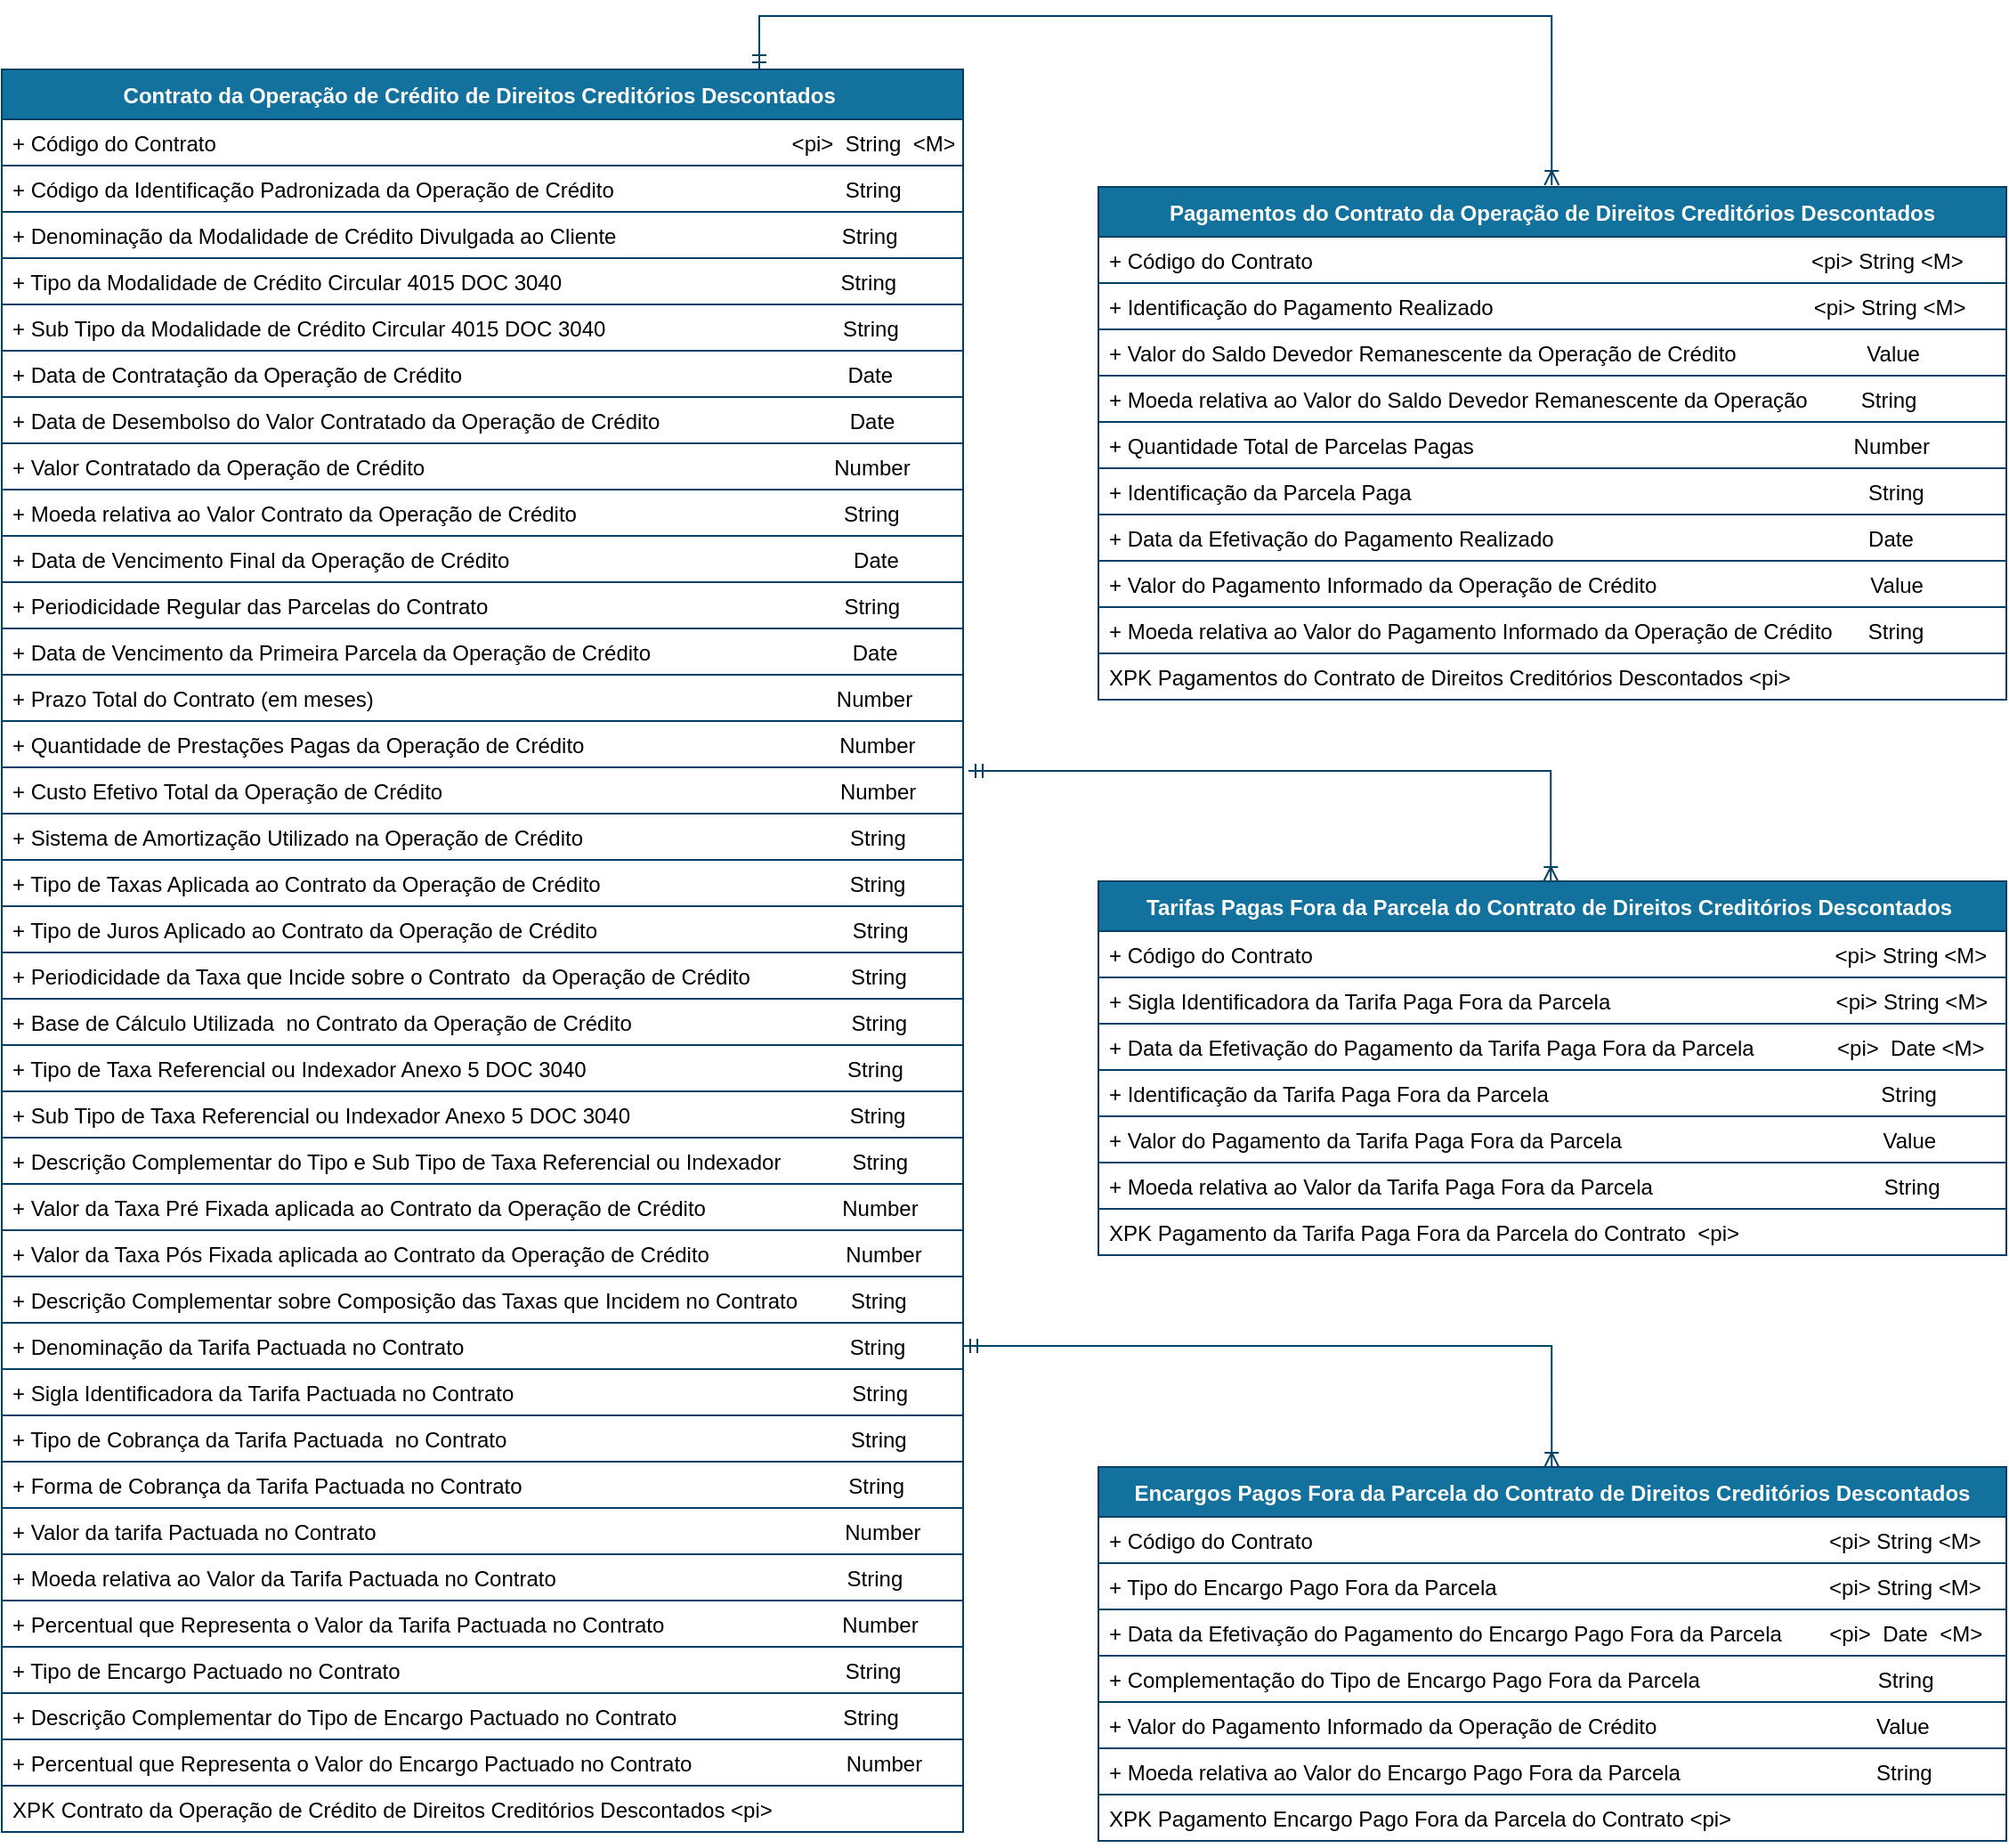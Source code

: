 <mxfile version="14.4.3" type="device"><diagram id="R2lEEEUBdFMjLlhIrx00" name="InvoiceFinancings_Payments"><mxGraphModel dx="3541" dy="2308" grid="1" gridSize="10" guides="1" tooltips="1" connect="1" arrows="1" fold="1" page="1" pageScale="1" pageWidth="1169" pageHeight="827" math="0" shadow="0" extFonts="Permanent Marker^https://fonts.googleapis.com/css?family=Permanent+Marker"><root><mxCell id="0"/><mxCell id="1" parent="0"/><mxCell id="N1R-gL4cE6vGFsVNWNO--109" value="" style="edgeStyle=orthogonalEdgeStyle;rounded=0;orthogonalLoop=1;jettySize=auto;html=1;startArrow=ERmandOne;startFill=0;endArrow=ERoneToMany;endFill=0;strokeColor=#003F66;" parent="1" edge="1"><mxGeometry relative="1" as="geometry"><Array as="points"><mxPoint x="-1450" y="-1206"/></Array><mxPoint x="-1777" y="-1206" as="sourcePoint"/><mxPoint x="-1449.87" y="-1144" as="targetPoint"/></mxGeometry></mxCell><mxCell id="p0ptRsjB7zbW4Zr5xb5n-2" value="Pagamentos do Contrato da Operação de Direitos Creditórios Descontados" style="swimlane;fontStyle=1;childLayout=stackLayout;horizontal=1;startSize=28;horizontalStack=0;resizeParent=1;resizeParentMax=0;resizeLast=0;collapsible=1;marginBottom=0;rounded=0;shadow=0;comic=0;sketch=0;align=center;html=0;autosize=1;fillColor=#13719E;strokeColor=#003F66;fontColor=#FFFFFF;" parent="1" vertex="1"><mxGeometry x="-1704" y="-1534" width="510" height="288" as="geometry"/></mxCell><mxCell id="AEocyAcWK-0cHZD7KtAE-42" value="+ Código do Contrato                                                                                    &lt;pi&gt; String &lt;M&gt;" style="text;fillColor=none;align=left;verticalAlign=top;spacingLeft=4;spacingRight=4;overflow=hidden;rotatable=0;points=[[0,0.5],[1,0.5]];portConstraint=eastwest;strokeColor=#003F66;" parent="p0ptRsjB7zbW4Zr5xb5n-2" vertex="1"><mxGeometry y="28" width="510" height="26" as="geometry"/></mxCell><mxCell id="p0ptRsjB7zbW4Zr5xb5n-8" value="+ Identificação do Pagamento Realizado                                                      &lt;pi&gt; String &lt;M&gt;" style="text;fillColor=none;align=left;verticalAlign=top;spacingLeft=4;spacingRight=4;overflow=hidden;rotatable=0;points=[[0,0.5],[1,0.5]];portConstraint=eastwest;strokeColor=#003F66;" parent="p0ptRsjB7zbW4Zr5xb5n-2" vertex="1"><mxGeometry y="54" width="510" height="26" as="geometry"/></mxCell><mxCell id="AKTEsfnDCdTXs4y5ryZj-2" value="+ Valor do Saldo Devedor Remanescente da Operação de Crédito                      Value" style="text;fillColor=none;align=left;verticalAlign=top;spacingLeft=4;spacingRight=4;overflow=hidden;rotatable=0;points=[[0,0.5],[1,0.5]];portConstraint=eastwest;strokeColor=#003F66;" parent="p0ptRsjB7zbW4Zr5xb5n-2" vertex="1"><mxGeometry y="80" width="510" height="26" as="geometry"/></mxCell><mxCell id="p0ptRsjB7zbW4Zr5xb5n-13" value="+ Moeda relativa ao Valor do Saldo Devedor Remanescente da Operação         String" style="text;fillColor=none;align=left;verticalAlign=top;spacingLeft=4;spacingRight=4;overflow=hidden;rotatable=0;points=[[0,0.5],[1,0.5]];portConstraint=eastwest;strokeColor=#003F66;" parent="p0ptRsjB7zbW4Zr5xb5n-2" vertex="1"><mxGeometry y="106" width="510" height="26" as="geometry"/></mxCell><mxCell id="p0ptRsjB7zbW4Zr5xb5n-7" value="+ Quantidade Total de Parcelas Pagas                                                                Number  " style="text;fillColor=none;align=left;verticalAlign=top;spacingLeft=4;spacingRight=4;overflow=hidden;rotatable=0;points=[[0,0.5],[1,0.5]];portConstraint=eastwest;strokeColor=#003F66;" parent="p0ptRsjB7zbW4Zr5xb5n-2" vertex="1"><mxGeometry y="132" width="510" height="26" as="geometry"/></mxCell><mxCell id="AEocyAcWK-0cHZD7KtAE-62" value="+ Identificação da Parcela Paga                                                                             String  " style="text;fillColor=none;align=left;verticalAlign=top;spacingLeft=4;spacingRight=4;overflow=hidden;rotatable=0;points=[[0,0.5],[1,0.5]];portConstraint=eastwest;strokeColor=#003F66;" parent="p0ptRsjB7zbW4Zr5xb5n-2" vertex="1"><mxGeometry y="158" width="510" height="26" as="geometry"/></mxCell><mxCell id="p0ptRsjB7zbW4Zr5xb5n-11" value="+ Data da Efetivação do Pagamento Realizado                                                     Date" style="text;fillColor=none;align=left;verticalAlign=top;spacingLeft=4;spacingRight=4;overflow=hidden;rotatable=0;points=[[0,0.5],[1,0.5]];portConstraint=eastwest;strokeColor=#003F66;" parent="p0ptRsjB7zbW4Zr5xb5n-2" vertex="1"><mxGeometry y="184" width="510" height="26" as="geometry"/></mxCell><mxCell id="p0ptRsjB7zbW4Zr5xb5n-19" value="+ Valor do Pagamento Informado da Operação de Crédito                                    Value" style="text;fillColor=none;align=left;verticalAlign=top;spacingLeft=4;spacingRight=4;overflow=hidden;rotatable=0;points=[[0,0.5],[1,0.5]];portConstraint=eastwest;strokeColor=#003F66;" parent="p0ptRsjB7zbW4Zr5xb5n-2" vertex="1"><mxGeometry y="210" width="510" height="26" as="geometry"/></mxCell><mxCell id="p0ptRsjB7zbW4Zr5xb5n-20" value="+ Moeda relativa ao Valor do Pagamento Informado da Operação de Crédito      String" style="text;fillColor=none;align=left;verticalAlign=top;spacingLeft=4;spacingRight=4;overflow=hidden;rotatable=0;points=[[0,0.5],[1,0.5]];portConstraint=eastwest;strokeColor=#003F66;" parent="p0ptRsjB7zbW4Zr5xb5n-2" vertex="1"><mxGeometry y="236" width="510" height="26" as="geometry"/></mxCell><mxCell id="p0ptRsjB7zbW4Zr5xb5n-10" value="XPK Pagamentos do Contrato de Direitos Creditórios Descontados &lt;pi&gt;" style="text;fillColor=none;align=left;verticalAlign=top;spacingLeft=4;spacingRight=4;overflow=hidden;rotatable=0;points=[[0,0.5],[1,0.5]];portConstraint=eastwest;strokeColor=#003F66;" parent="p0ptRsjB7zbW4Zr5xb5n-2" vertex="1"><mxGeometry y="262" width="510" height="26" as="geometry"/></mxCell><mxCell id="AEocyAcWK-0cHZD7KtAE-1" value="Contrato da Operação de Crédito de Direitos Creditórios Descontados " style="swimlane;fontStyle=1;childLayout=stackLayout;horizontal=1;startSize=28;horizontalStack=0;resizeParent=1;resizeParentMax=0;resizeLast=0;collapsible=1;marginBottom=0;rounded=0;shadow=0;comic=0;sketch=0;align=center;html=0;autosize=1;fillColor=#13719E;strokeColor=#003F66;fontColor=#FFFFFF;" parent="1" vertex="1"><mxGeometry x="-2320" y="-1600" width="540" height="990" as="geometry"/></mxCell><mxCell id="AEocyAcWK-0cHZD7KtAE-2" value="+ Código do Contrato                                                                                                 &lt;pi&gt;  String  &lt;M&gt;" style="text;fillColor=none;align=left;verticalAlign=top;spacingLeft=4;spacingRight=4;overflow=hidden;rotatable=0;points=[[0,0.5],[1,0.5]];portConstraint=eastwest;strokeColor=#003F66;" parent="AEocyAcWK-0cHZD7KtAE-1" vertex="1"><mxGeometry y="28" width="540" height="26" as="geometry"/></mxCell><mxCell id="AEocyAcWK-0cHZD7KtAE-3" value="+ Código da Identificação Padronizada da Operação de Crédito                                       String      " style="text;fillColor=none;align=left;verticalAlign=top;spacingLeft=4;spacingRight=4;overflow=hidden;rotatable=0;points=[[0,0.5],[1,0.5]];portConstraint=eastwest;strokeColor=#003F66;" parent="AEocyAcWK-0cHZD7KtAE-1" vertex="1"><mxGeometry y="54" width="540" height="26" as="geometry"/></mxCell><mxCell id="AEocyAcWK-0cHZD7KtAE-4" value="+ Denominação da Modalidade de Crédito Divulgada ao Cliente                                      String" style="text;fillColor=none;align=left;verticalAlign=top;spacingLeft=4;spacingRight=4;overflow=hidden;rotatable=0;points=[[0,0.5],[1,0.5]];portConstraint=eastwest;strokeColor=#003F66;" parent="AEocyAcWK-0cHZD7KtAE-1" vertex="1"><mxGeometry y="80" width="540" height="26" as="geometry"/></mxCell><mxCell id="AEocyAcWK-0cHZD7KtAE-5" value="+ Tipo da Modalidade de Crédito Circular 4015 DOC 3040                                               String" style="text;fillColor=none;align=left;verticalAlign=top;spacingLeft=4;spacingRight=4;overflow=hidden;rotatable=0;points=[[0,0.5],[1,0.5]];portConstraint=eastwest;strokeColor=#003F66;" parent="AEocyAcWK-0cHZD7KtAE-1" vertex="1"><mxGeometry y="106" width="540" height="26" as="geometry"/></mxCell><mxCell id="AEocyAcWK-0cHZD7KtAE-6" value="+ Sub Tipo da Modalidade de Crédito Circular 4015 DOC 3040                                        String" style="text;fillColor=none;align=left;verticalAlign=top;spacingLeft=4;spacingRight=4;overflow=hidden;rotatable=0;points=[[0,0.5],[1,0.5]];portConstraint=eastwest;strokeColor=#003F66;" parent="AEocyAcWK-0cHZD7KtAE-1" vertex="1"><mxGeometry y="132" width="540" height="26" as="geometry"/></mxCell><mxCell id="AEocyAcWK-0cHZD7KtAE-7" value="+ Data de Contratação da Operação de Crédito                                                                 Date" style="text;fillColor=none;align=left;verticalAlign=top;spacingLeft=4;spacingRight=4;overflow=hidden;rotatable=0;points=[[0,0.5],[1,0.5]];portConstraint=eastwest;strokeColor=#003F66;" parent="AEocyAcWK-0cHZD7KtAE-1" vertex="1"><mxGeometry y="158" width="540" height="26" as="geometry"/></mxCell><mxCell id="AEocyAcWK-0cHZD7KtAE-8" value="+ Data de Desembolso do Valor Contratado da Operação de Crédito                                Date" style="text;fillColor=none;align=left;verticalAlign=top;spacingLeft=4;spacingRight=4;overflow=hidden;rotatable=0;points=[[0,0.5],[1,0.5]];portConstraint=eastwest;strokeColor=#003F66;" parent="AEocyAcWK-0cHZD7KtAE-1" vertex="1"><mxGeometry y="184" width="540" height="26" as="geometry"/></mxCell><mxCell id="AEocyAcWK-0cHZD7KtAE-9" value="+ Valor Contratado da Operação de Crédito                                                                     Number" style="text;fillColor=none;align=left;verticalAlign=top;spacingLeft=4;spacingRight=4;overflow=hidden;rotatable=0;points=[[0,0.5],[1,0.5]];portConstraint=eastwest;strokeColor=#003F66;" parent="AEocyAcWK-0cHZD7KtAE-1" vertex="1"><mxGeometry y="210" width="540" height="26" as="geometry"/></mxCell><mxCell id="AEocyAcWK-0cHZD7KtAE-10" value="+ Moeda relativa ao Valor Contrato da Operação de Crédito                                             String" style="text;fillColor=none;align=left;verticalAlign=top;spacingLeft=4;spacingRight=4;overflow=hidden;rotatable=0;points=[[0,0.5],[1,0.5]];portConstraint=eastwest;strokeColor=#003F66;" parent="AEocyAcWK-0cHZD7KtAE-1" vertex="1"><mxGeometry y="236" width="540" height="26" as="geometry"/></mxCell><mxCell id="AEocyAcWK-0cHZD7KtAE-11" value="+ Data de Vencimento Final da Operação de Crédito                                                          Date" style="text;fillColor=none;align=left;verticalAlign=top;spacingLeft=4;spacingRight=4;overflow=hidden;rotatable=0;points=[[0,0.5],[1,0.5]];portConstraint=eastwest;strokeColor=#003F66;" parent="AEocyAcWK-0cHZD7KtAE-1" vertex="1"><mxGeometry y="262" width="540" height="26" as="geometry"/></mxCell><mxCell id="AEocyAcWK-0cHZD7KtAE-12" value="+ Periodicidade Regular das Parcelas do Contrato                                                            String" style="text;fillColor=none;align=left;verticalAlign=top;spacingLeft=4;spacingRight=4;overflow=hidden;rotatable=0;points=[[0,0.5],[1,0.5]];portConstraint=eastwest;strokeColor=#003F66;" parent="AEocyAcWK-0cHZD7KtAE-1" vertex="1"><mxGeometry y="288" width="540" height="26" as="geometry"/></mxCell><mxCell id="AEocyAcWK-0cHZD7KtAE-13" value="+ Data de Vencimento da Primeira Parcela da Operação de Crédito                                  Date" style="text;fillColor=none;align=left;verticalAlign=top;spacingLeft=4;spacingRight=4;overflow=hidden;rotatable=0;points=[[0,0.5],[1,0.5]];portConstraint=eastwest;strokeColor=#003F66;" parent="AEocyAcWK-0cHZD7KtAE-1" vertex="1"><mxGeometry y="314" width="540" height="26" as="geometry"/></mxCell><mxCell id="AEocyAcWK-0cHZD7KtAE-14" value="+ Prazo Total do Contrato (em meses)                                                                              Number  " style="text;fillColor=none;align=left;verticalAlign=top;spacingLeft=4;spacingRight=4;overflow=hidden;rotatable=0;points=[[0,0.5],[1,0.5]];portConstraint=eastwest;strokeColor=#003F66;" parent="AEocyAcWK-0cHZD7KtAE-1" vertex="1"><mxGeometry y="340" width="540" height="26" as="geometry"/></mxCell><mxCell id="AEocyAcWK-0cHZD7KtAE-15" value="+ Quantidade de Prestações Pagas da Operação de Crédito                                           Number  " style="text;fillColor=none;align=left;verticalAlign=top;spacingLeft=4;spacingRight=4;overflow=hidden;rotatable=0;points=[[0,0.5],[1,0.5]];portConstraint=eastwest;strokeColor=#003F66;" parent="AEocyAcWK-0cHZD7KtAE-1" vertex="1"><mxGeometry y="366" width="540" height="26" as="geometry"/></mxCell><mxCell id="AEocyAcWK-0cHZD7KtAE-16" value="+ Custo Efetivo Total da Operação de Crédito                                                                   Number" style="text;fillColor=none;align=left;verticalAlign=top;spacingLeft=4;spacingRight=4;overflow=hidden;rotatable=0;points=[[0,0.5],[1,0.5]];portConstraint=eastwest;strokeColor=#003F66;" parent="AEocyAcWK-0cHZD7KtAE-1" vertex="1"><mxGeometry y="392" width="540" height="26" as="geometry"/></mxCell><mxCell id="AEocyAcWK-0cHZD7KtAE-17" value="+ Sistema de Amortização Utilizado na Operação de Crédito                                             String" style="text;fillColor=none;align=left;verticalAlign=top;spacingLeft=4;spacingRight=4;overflow=hidden;rotatable=0;points=[[0,0.5],[1,0.5]];portConstraint=eastwest;strokeColor=#003F66;" parent="AEocyAcWK-0cHZD7KtAE-1" vertex="1"><mxGeometry y="418" width="540" height="26" as="geometry"/></mxCell><mxCell id="AEocyAcWK-0cHZD7KtAE-18" value="+ Tipo de Taxas Aplicada ao Contrato da Operação de Crédito                                          String" style="text;fillColor=none;align=left;verticalAlign=top;spacingLeft=4;spacingRight=4;overflow=hidden;rotatable=0;points=[[0,0.5],[1,0.5]];portConstraint=eastwest;strokeColor=#003F66;" parent="AEocyAcWK-0cHZD7KtAE-1" vertex="1"><mxGeometry y="444" width="540" height="26" as="geometry"/></mxCell><mxCell id="AEocyAcWK-0cHZD7KtAE-19" value="+ Tipo de Juros Aplicado ao Contrato da Operação de Crédito                                           String" style="text;fillColor=none;align=left;verticalAlign=top;spacingLeft=4;spacingRight=4;overflow=hidden;rotatable=0;points=[[0,0.5],[1,0.5]];portConstraint=eastwest;strokeColor=#003F66;" parent="AEocyAcWK-0cHZD7KtAE-1" vertex="1"><mxGeometry y="470" width="540" height="26" as="geometry"/></mxCell><mxCell id="AEocyAcWK-0cHZD7KtAE-20" value="+ Periodicidade da Taxa que Incide sobre o Contrato  da Operação de Crédito                 String" style="text;fillColor=none;align=left;verticalAlign=top;spacingLeft=4;spacingRight=4;overflow=hidden;rotatable=0;points=[[0,0.5],[1,0.5]];portConstraint=eastwest;strokeColor=#003F66;" parent="AEocyAcWK-0cHZD7KtAE-1" vertex="1"><mxGeometry y="496" width="540" height="26" as="geometry"/></mxCell><mxCell id="AEocyAcWK-0cHZD7KtAE-21" value="+ Base de Cálculo Utilizada  no Contrato da Operação de Crédito                                     String" style="text;fillColor=none;align=left;verticalAlign=top;spacingLeft=4;spacingRight=4;overflow=hidden;rotatable=0;points=[[0,0.5],[1,0.5]];portConstraint=eastwest;strokeColor=#003F66;" parent="AEocyAcWK-0cHZD7KtAE-1" vertex="1"><mxGeometry y="522" width="540" height="26" as="geometry"/></mxCell><mxCell id="AEocyAcWK-0cHZD7KtAE-22" value="+ Tipo de Taxa Referencial ou Indexador Anexo 5 DOC 3040                                            String" style="text;fillColor=none;align=left;verticalAlign=top;spacingLeft=4;spacingRight=4;overflow=hidden;rotatable=0;points=[[0,0.5],[1,0.5]];portConstraint=eastwest;strokeColor=#003F66;" parent="AEocyAcWK-0cHZD7KtAE-1" vertex="1"><mxGeometry y="548" width="540" height="26" as="geometry"/></mxCell><mxCell id="AEocyAcWK-0cHZD7KtAE-23" value="+ Sub Tipo de Taxa Referencial ou Indexador Anexo 5 DOC 3040                                     String" style="text;fillColor=none;align=left;verticalAlign=top;spacingLeft=4;spacingRight=4;overflow=hidden;rotatable=0;points=[[0,0.5],[1,0.5]];portConstraint=eastwest;strokeColor=#003F66;" parent="AEocyAcWK-0cHZD7KtAE-1" vertex="1"><mxGeometry y="574" width="540" height="26" as="geometry"/></mxCell><mxCell id="AEocyAcWK-0cHZD7KtAE-24" value="+ Descrição Complementar do Tipo e Sub Tipo de Taxa Referencial ou Indexador            String  " style="text;fillColor=none;align=left;verticalAlign=top;spacingLeft=4;spacingRight=4;overflow=hidden;rotatable=0;points=[[0,0.5],[1,0.5]];portConstraint=eastwest;strokeColor=#003F66;" parent="AEocyAcWK-0cHZD7KtAE-1" vertex="1"><mxGeometry y="600" width="540" height="26" as="geometry"/></mxCell><mxCell id="AEocyAcWK-0cHZD7KtAE-25" value="+ Valor da Taxa Pré Fixada aplicada ao Contrato da Operação de Crédito                       Number" style="text;fillColor=none;align=left;verticalAlign=top;spacingLeft=4;spacingRight=4;overflow=hidden;rotatable=0;points=[[0,0.5],[1,0.5]];portConstraint=eastwest;strokeColor=#003F66;" parent="AEocyAcWK-0cHZD7KtAE-1" vertex="1"><mxGeometry y="626" width="540" height="26" as="geometry"/></mxCell><mxCell id="AEocyAcWK-0cHZD7KtAE-26" value="+ Valor da Taxa Pós Fixada aplicada ao Contrato da Operação de Crédito                       Number" style="text;fillColor=none;align=left;verticalAlign=top;spacingLeft=4;spacingRight=4;overflow=hidden;rotatable=0;points=[[0,0.5],[1,0.5]];portConstraint=eastwest;strokeColor=#003F66;" parent="AEocyAcWK-0cHZD7KtAE-1" vertex="1"><mxGeometry y="652" width="540" height="26" as="geometry"/></mxCell><mxCell id="AEocyAcWK-0cHZD7KtAE-27" value="+ Descrição Complementar sobre Composição das Taxas que Incidem no Contrato         String" style="text;fillColor=none;align=left;verticalAlign=top;spacingLeft=4;spacingRight=4;overflow=hidden;rotatable=0;points=[[0,0.5],[1,0.5]];portConstraint=eastwest;strokeColor=#003F66;" parent="AEocyAcWK-0cHZD7KtAE-1" vertex="1"><mxGeometry y="678" width="540" height="26" as="geometry"/></mxCell><mxCell id="AEocyAcWK-0cHZD7KtAE-28" value="+ Denominação da Tarifa Pactuada no Contrato                                                                 String" style="text;fillColor=none;align=left;verticalAlign=top;spacingLeft=4;spacingRight=4;overflow=hidden;rotatable=0;points=[[0,0.5],[1,0.5]];portConstraint=eastwest;strokeColor=#003F66;" parent="AEocyAcWK-0cHZD7KtAE-1" vertex="1"><mxGeometry y="704" width="540" height="26" as="geometry"/></mxCell><mxCell id="AEocyAcWK-0cHZD7KtAE-29" value="+ Sigla Identificadora da Tarifa Pactuada no Contrato                                                         String" style="text;fillColor=none;align=left;verticalAlign=top;spacingLeft=4;spacingRight=4;overflow=hidden;rotatable=0;points=[[0,0.5],[1,0.5]];portConstraint=eastwest;strokeColor=#003F66;" parent="AEocyAcWK-0cHZD7KtAE-1" vertex="1"><mxGeometry y="730" width="540" height="26" as="geometry"/></mxCell><mxCell id="AEocyAcWK-0cHZD7KtAE-30" value="+ Tipo de Cobrança da Tarifa Pactuada  no Contrato                                                          String" style="text;fillColor=none;align=left;verticalAlign=top;spacingLeft=4;spacingRight=4;overflow=hidden;rotatable=0;points=[[0,0.5],[1,0.5]];portConstraint=eastwest;strokeColor=#003F66;" parent="AEocyAcWK-0cHZD7KtAE-1" vertex="1"><mxGeometry y="756" width="540" height="26" as="geometry"/></mxCell><mxCell id="AEocyAcWK-0cHZD7KtAE-31" value="+ Forma de Cobrança da Tarifa Pactuada no Contrato                                                       String" style="text;fillColor=none;align=left;verticalAlign=top;spacingLeft=4;spacingRight=4;overflow=hidden;rotatable=0;points=[[0,0.5],[1,0.5]];portConstraint=eastwest;strokeColor=#003F66;" parent="AEocyAcWK-0cHZD7KtAE-1" vertex="1"><mxGeometry y="782" width="540" height="26" as="geometry"/></mxCell><mxCell id="AEocyAcWK-0cHZD7KtAE-32" value="+ Valor da tarifa Pactuada no Contrato                                                                               Number" style="text;fillColor=none;align=left;verticalAlign=top;spacingLeft=4;spacingRight=4;overflow=hidden;rotatable=0;points=[[0,0.5],[1,0.5]];portConstraint=eastwest;strokeColor=#003F66;" parent="AEocyAcWK-0cHZD7KtAE-1" vertex="1"><mxGeometry y="808" width="540" height="26" as="geometry"/></mxCell><mxCell id="AEocyAcWK-0cHZD7KtAE-33" value="+ Moeda relativa ao Valor da Tarifa Pactuada no Contrato                                                 String" style="text;fillColor=none;align=left;verticalAlign=top;spacingLeft=4;spacingRight=4;overflow=hidden;rotatable=0;points=[[0,0.5],[1,0.5]];portConstraint=eastwest;strokeColor=#003F66;" parent="AEocyAcWK-0cHZD7KtAE-1" vertex="1"><mxGeometry y="834" width="540" height="26" as="geometry"/></mxCell><mxCell id="AEocyAcWK-0cHZD7KtAE-34" value="+ Percentual que Representa o Valor da Tarifa Pactuada no Contrato                              Number" style="text;fillColor=none;align=left;verticalAlign=top;spacingLeft=4;spacingRight=4;overflow=hidden;rotatable=0;points=[[0,0.5],[1,0.5]];portConstraint=eastwest;strokeColor=#003F66;" parent="AEocyAcWK-0cHZD7KtAE-1" vertex="1"><mxGeometry y="860" width="540" height="26" as="geometry"/></mxCell><mxCell id="AEocyAcWK-0cHZD7KtAE-35" value="+ Tipo de Encargo Pactuado no Contrato                                                                           String" style="text;fillColor=none;align=left;verticalAlign=top;spacingLeft=4;spacingRight=4;overflow=hidden;rotatable=0;points=[[0,0.5],[1,0.5]];portConstraint=eastwest;strokeColor=#003F66;" parent="AEocyAcWK-0cHZD7KtAE-1" vertex="1"><mxGeometry y="886" width="540" height="26" as="geometry"/></mxCell><mxCell id="AEocyAcWK-0cHZD7KtAE-36" value="+ Descrição Complementar do Tipo de Encargo Pactuado no Contrato                            String" style="text;fillColor=none;align=left;verticalAlign=top;spacingLeft=4;spacingRight=4;overflow=hidden;rotatable=0;points=[[0,0.5],[1,0.5]];portConstraint=eastwest;strokeColor=#003F66;" parent="AEocyAcWK-0cHZD7KtAE-1" vertex="1"><mxGeometry y="912" width="540" height="26" as="geometry"/></mxCell><mxCell id="AEocyAcWK-0cHZD7KtAE-37" value="+ Percentual que Representa o Valor do Encargo Pactuado no Contrato                          Number" style="text;fillColor=none;align=left;verticalAlign=top;spacingLeft=4;spacingRight=4;overflow=hidden;rotatable=0;points=[[0,0.5],[1,0.5]];portConstraint=eastwest;strokeColor=#003F66;" parent="AEocyAcWK-0cHZD7KtAE-1" vertex="1"><mxGeometry y="938" width="540" height="26" as="geometry"/></mxCell><mxCell id="AEocyAcWK-0cHZD7KtAE-39" value="XPK Contrato da Operação de Crédito de Direitos Creditórios Descontados &lt;pi&gt;" style="text;fillColor=none;align=left;verticalAlign=top;spacingLeft=4;spacingRight=4;overflow=hidden;rotatable=0;points=[[0,0.5],[1,0.5]];portConstraint=eastwest;strokeColor=#003F66;" parent="AEocyAcWK-0cHZD7KtAE-1" vertex="1"><mxGeometry y="964" width="540" height="26" as="geometry"/></mxCell><mxCell id="AEocyAcWK-0cHZD7KtAE-43" value="Tarifas Pagas Fora da Parcela do Contrato de Direitos Creditórios Descontados " style="swimlane;fontStyle=1;childLayout=stackLayout;horizontal=1;startSize=28;horizontalStack=0;resizeParent=1;resizeParentMax=0;resizeLast=0;collapsible=1;marginBottom=0;rounded=0;shadow=0;comic=0;sketch=0;align=center;html=0;autosize=1;fillColor=#13719E;strokeColor=#003F66;fontColor=#FFFFFF;" parent="1" vertex="1"><mxGeometry x="-1704" y="-1144" width="510" height="210" as="geometry"/></mxCell><mxCell id="AEocyAcWK-0cHZD7KtAE-68" value="+ Código do Contrato                                                                                        &lt;pi&gt; String &lt;M&gt;" style="text;fillColor=none;align=left;verticalAlign=top;spacingLeft=4;spacingRight=4;overflow=hidden;rotatable=0;points=[[0,0.5],[1,0.5]];portConstraint=eastwest;strokeColor=#003F66;" parent="AEocyAcWK-0cHZD7KtAE-43" vertex="1"><mxGeometry y="28" width="510" height="26" as="geometry"/></mxCell><mxCell id="AEocyAcWK-0cHZD7KtAE-56" value="+ Sigla Identificadora da Tarifa Paga Fora da Parcela                                      &lt;pi&gt; String &lt;M&gt;&#10;         " style="text;fillColor=none;align=left;verticalAlign=top;spacingLeft=4;spacingRight=4;overflow=hidden;rotatable=0;points=[[0,0.5],[1,0.5]];portConstraint=eastwest;strokeColor=#003F66;" parent="AEocyAcWK-0cHZD7KtAE-43" vertex="1"><mxGeometry y="54" width="510" height="26" as="geometry"/></mxCell><mxCell id="AEocyAcWK-0cHZD7KtAE-45" value="+ Data da Efetivação do Pagamento da Tarifa Paga Fora da Parcela              &lt;pi&gt;  Date &lt;M&gt;" style="text;fillColor=none;align=left;verticalAlign=top;spacingLeft=4;spacingRight=4;overflow=hidden;rotatable=0;points=[[0,0.5],[1,0.5]];portConstraint=eastwest;strokeColor=#003F66;" parent="AEocyAcWK-0cHZD7KtAE-43" vertex="1"><mxGeometry y="80" width="510" height="26" as="geometry"/></mxCell><mxCell id="AEocyAcWK-0cHZD7KtAE-96" value="+ Identificação da Tarifa Paga Fora da Parcela                                                        String  " style="text;fillColor=none;align=left;verticalAlign=top;spacingLeft=4;spacingRight=4;overflow=hidden;rotatable=0;points=[[0,0.5],[1,0.5]];portConstraint=eastwest;strokeColor=#003F66;" parent="AEocyAcWK-0cHZD7KtAE-43" vertex="1"><mxGeometry y="106" width="510" height="26" as="geometry"/></mxCell><mxCell id="AEocyAcWK-0cHZD7KtAE-59" value="+ Valor do Pagamento da Tarifa Paga Fora da Parcela                                            Value" style="text;fillColor=none;align=left;verticalAlign=top;spacingLeft=4;spacingRight=4;overflow=hidden;rotatable=0;points=[[0,0.5],[1,0.5]];portConstraint=eastwest;strokeColor=#003F66;" parent="AEocyAcWK-0cHZD7KtAE-43" vertex="1"><mxGeometry y="132" width="510" height="26" as="geometry"/></mxCell><mxCell id="AEocyAcWK-0cHZD7KtAE-52" value="+ Moeda relativa ao Valor da Tarifa Paga Fora da Parcela                                       String" style="text;fillColor=none;align=left;verticalAlign=top;spacingLeft=4;spacingRight=4;overflow=hidden;rotatable=0;points=[[0,0.5],[1,0.5]];portConstraint=eastwest;strokeColor=#003F66;" parent="AEocyAcWK-0cHZD7KtAE-43" vertex="1"><mxGeometry y="158" width="510" height="26" as="geometry"/></mxCell><mxCell id="AEocyAcWK-0cHZD7KtAE-61" value="XPK Pagamento da Tarifa Paga Fora da Parcela do Contrato  &lt;pi&gt;" style="text;fillColor=none;align=left;verticalAlign=top;spacingLeft=4;spacingRight=4;overflow=hidden;rotatable=0;points=[[0,0.5],[1,0.5]];portConstraint=eastwest;strokeColor=#003F66;" parent="AEocyAcWK-0cHZD7KtAE-43" vertex="1"><mxGeometry y="184" width="510" height="26" as="geometry"/></mxCell><mxCell id="AEocyAcWK-0cHZD7KtAE-89" value="Encargos Pagos Fora da Parcela do Contrato de Direitos Creditórios Descontados" style="swimlane;fontStyle=1;childLayout=stackLayout;horizontal=1;startSize=28;horizontalStack=0;resizeParent=1;resizeParentMax=0;resizeLast=0;collapsible=1;marginBottom=0;rounded=0;shadow=0;comic=0;sketch=0;align=center;html=0;autosize=1;fillColor=#13719E;strokeColor=#003F66;fontColor=#FFFFFF;" parent="1" vertex="1"><mxGeometry x="-1704" y="-815" width="510" height="210" as="geometry"/></mxCell><mxCell id="AEocyAcWK-0cHZD7KtAE-90" value="+ Código do Contrato                                                                                       &lt;pi&gt; String &lt;M&gt;" style="text;fillColor=none;align=left;verticalAlign=top;spacingLeft=4;spacingRight=4;overflow=hidden;rotatable=0;points=[[0,0.5],[1,0.5]];portConstraint=eastwest;strokeColor=#003F66;" parent="AEocyAcWK-0cHZD7KtAE-89" vertex="1"><mxGeometry y="28" width="510" height="26" as="geometry"/></mxCell><mxCell id="AEocyAcWK-0cHZD7KtAE-91" value="+ Tipo do Encargo Pago Fora da Parcela                                                        &lt;pi&gt; String &lt;M&gt;" style="text;fillColor=none;align=left;verticalAlign=top;spacingLeft=4;spacingRight=4;overflow=hidden;rotatable=0;points=[[0,0.5],[1,0.5]];portConstraint=eastwest;strokeColor=#003F66;" parent="AEocyAcWK-0cHZD7KtAE-89" vertex="1"><mxGeometry y="54" width="510" height="26" as="geometry"/></mxCell><mxCell id="AEocyAcWK-0cHZD7KtAE-92" value="+ Data da Efetivação do Pagamento do Encargo Pago Fora da Parcela        &lt;pi&gt;  Date  &lt;M&gt;" style="text;fillColor=none;align=left;verticalAlign=top;spacingLeft=4;spacingRight=4;overflow=hidden;rotatable=0;points=[[0,0.5],[1,0.5]];portConstraint=eastwest;strokeColor=#003F66;" parent="AEocyAcWK-0cHZD7KtAE-89" vertex="1"><mxGeometry y="80" width="510" height="26" as="geometry"/></mxCell><mxCell id="AEocyAcWK-0cHZD7KtAE-97" value="+ Complementação do Tipo de Encargo Pago Fora da Parcela                              String  " style="text;fillColor=none;align=left;verticalAlign=top;spacingLeft=4;spacingRight=4;overflow=hidden;rotatable=0;points=[[0,0.5],[1,0.5]];portConstraint=eastwest;strokeColor=#003F66;" parent="AEocyAcWK-0cHZD7KtAE-89" vertex="1"><mxGeometry y="106" width="510" height="26" as="geometry"/></mxCell><mxCell id="AEocyAcWK-0cHZD7KtAE-93" value="+ Valor do Pagamento Informado da Operação de Crédito                                     Value" style="text;fillColor=none;align=left;verticalAlign=top;spacingLeft=4;spacingRight=4;overflow=hidden;rotatable=0;points=[[0,0.5],[1,0.5]];portConstraint=eastwest;strokeColor=#003F66;" parent="AEocyAcWK-0cHZD7KtAE-89" vertex="1"><mxGeometry y="132" width="510" height="26" as="geometry"/></mxCell><mxCell id="AEocyAcWK-0cHZD7KtAE-94" value="+ Moeda relativa ao Valor do Encargo Pago Fora da Parcela                                 String" style="text;fillColor=none;align=left;verticalAlign=top;spacingLeft=4;spacingRight=4;overflow=hidden;rotatable=0;points=[[0,0.5],[1,0.5]];portConstraint=eastwest;strokeColor=#003F66;" parent="AEocyAcWK-0cHZD7KtAE-89" vertex="1"><mxGeometry y="158" width="510" height="26" as="geometry"/></mxCell><mxCell id="AEocyAcWK-0cHZD7KtAE-95" value="XPK Pagamento Encargo Pago Fora da Parcela do Contrato &lt;pi&gt;" style="text;fillColor=none;align=left;verticalAlign=top;spacingLeft=4;spacingRight=4;overflow=hidden;rotatable=0;points=[[0,0.5],[1,0.5]];portConstraint=eastwest;strokeColor=#003F66;" parent="AEocyAcWK-0cHZD7KtAE-89" vertex="1"><mxGeometry y="184" width="510" height="26" as="geometry"/></mxCell><mxCell id="AEocyAcWK-0cHZD7KtAE-98" value="" style="edgeStyle=orthogonalEdgeStyle;rounded=0;orthogonalLoop=1;jettySize=auto;html=1;startArrow=ERmandOne;startFill=0;endArrow=ERoneToMany;endFill=0;strokeColor=#003F66;exitX=1;exitY=0.5;exitDx=0;exitDy=0;" parent="1" source="AEocyAcWK-0cHZD7KtAE-28" edge="1"><mxGeometry relative="1" as="geometry"><Array as="points"><mxPoint x="-1449" y="-883"/></Array><mxPoint x="-1770" y="-880" as="sourcePoint"/><mxPoint x="-1449.37" y="-815" as="targetPoint"/></mxGeometry></mxCell><mxCell id="AEocyAcWK-0cHZD7KtAE-99" value="" style="edgeStyle=orthogonalEdgeStyle;rounded=0;orthogonalLoop=1;jettySize=auto;html=1;startArrow=ERmandOne;startFill=0;endArrow=ERoneToMany;endFill=0;strokeColor=#003F66;exitX=0.788;exitY=0;exitDx=0;exitDy=0;exitPerimeter=0;" parent="1" source="AEocyAcWK-0cHZD7KtAE-1" edge="1"><mxGeometry relative="1" as="geometry"><Array as="points"><mxPoint x="-1894" y="-1630"/><mxPoint x="-1449" y="-1630"/></Array><mxPoint x="-1449.47" y="-1635" as="sourcePoint"/><mxPoint x="-1449.37" y="-1535" as="targetPoint"/></mxGeometry></mxCell></root></mxGraphModel></diagram></mxfile>